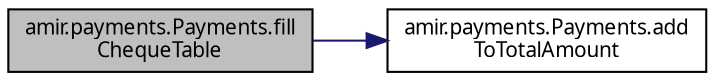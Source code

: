 digraph "amir.payments.Payments.fillChequeTable"
{
 // LATEX_PDF_SIZE
  edge [fontname="FreeSans.ttf",fontsize="10",labelfontname="FreeSans.ttf",labelfontsize="10"];
  node [fontname="FreeSans.ttf",fontsize="10",shape=record];
  rankdir="LR";
  Node1 [label="amir.payments.Payments.fill\lChequeTable",height=0.2,width=0.4,color="black", fillcolor="grey75", style="filled", fontcolor="black",tooltip=" "];
  Node1 -> Node2 [color="midnightblue",fontsize="10",style="solid",fontname="FreeSans.ttf"];
  Node2 [label="amir.payments.Payments.add\lToTotalAmount",height=0.2,width=0.4,color="black", fillcolor="white", style="filled",URL="$classamir_1_1payments_1_1_payments.html#a63d668794152b22bd2885faa610fd727",tooltip=" "];
}
